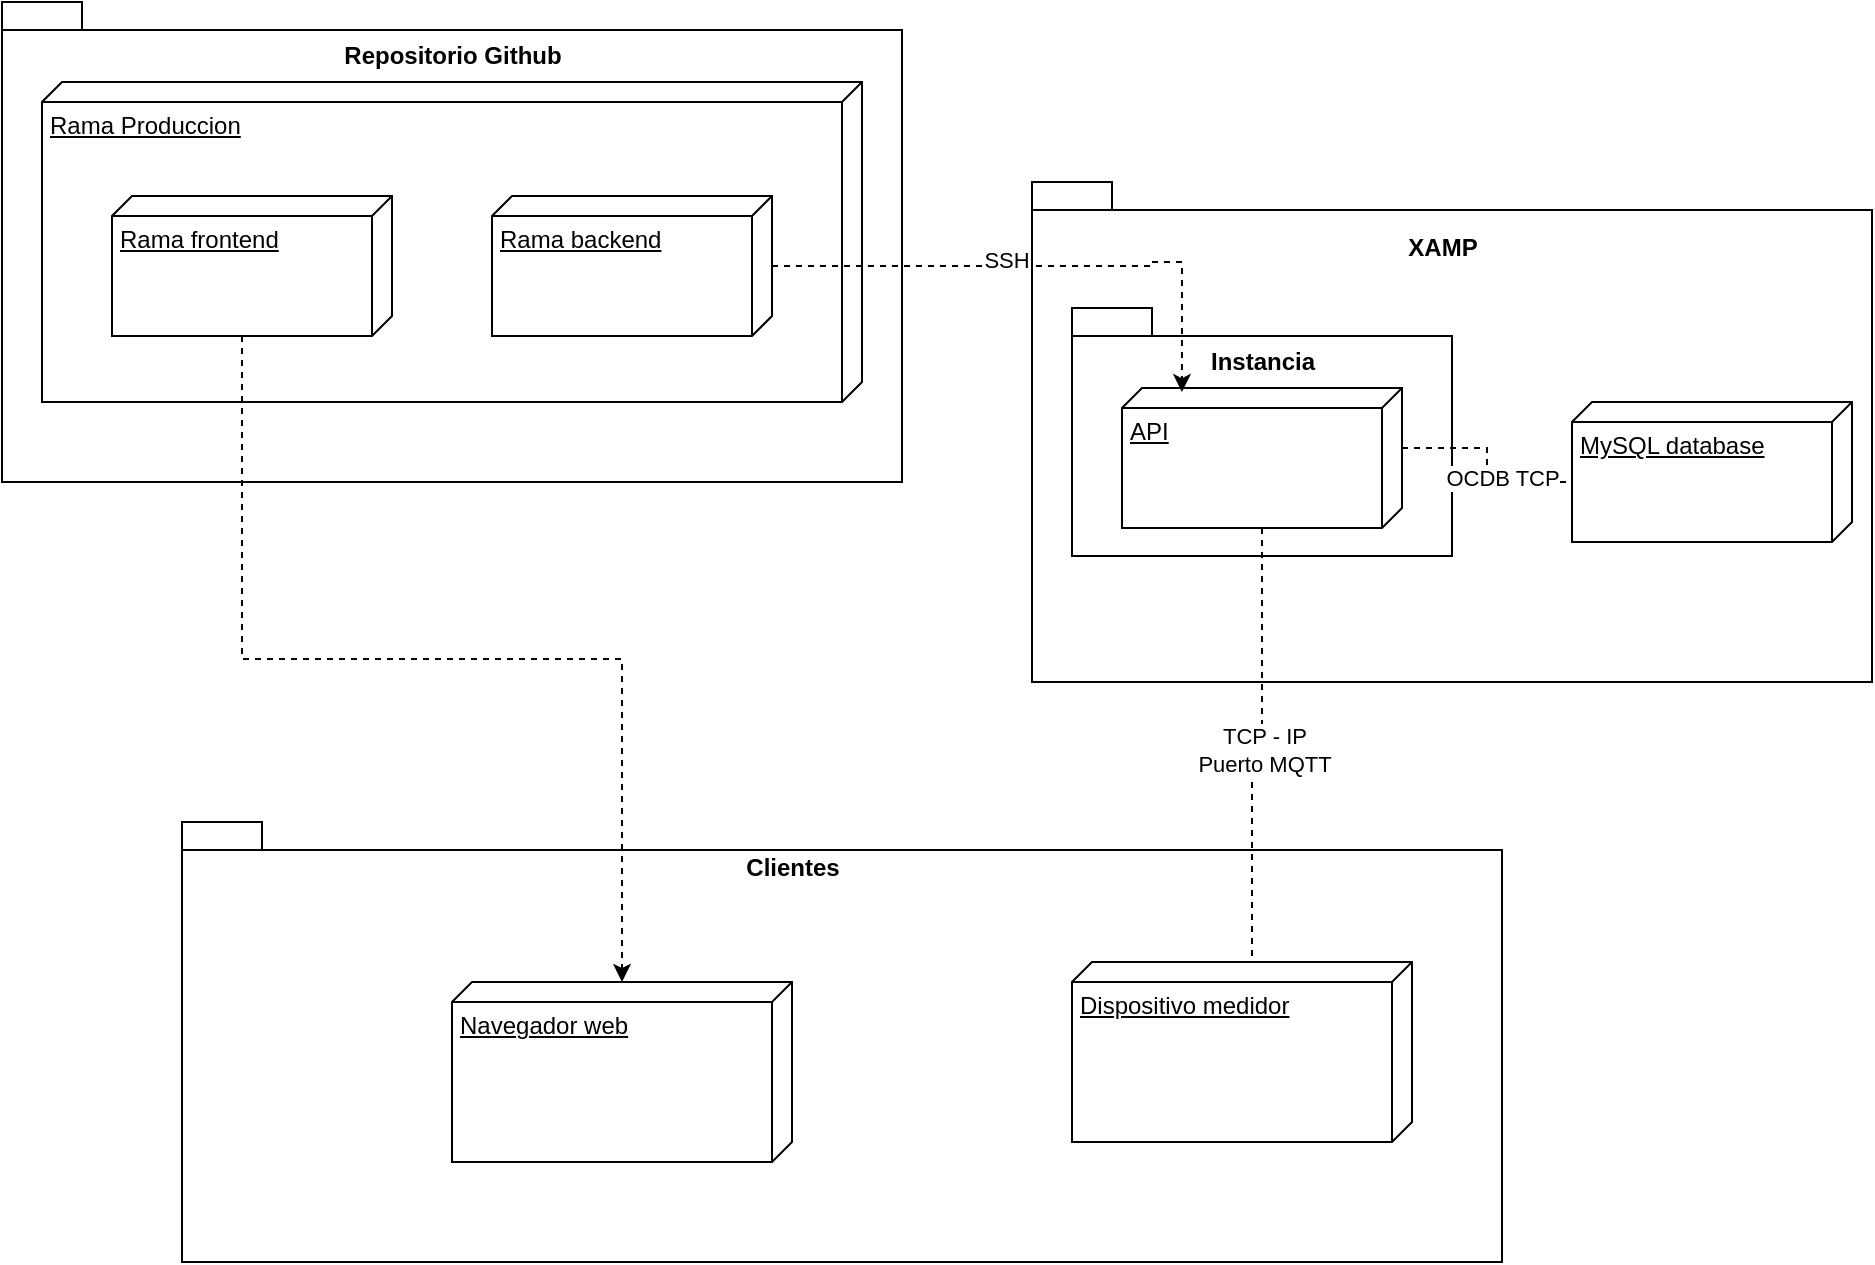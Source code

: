 <mxfile version="24.7.17">
  <diagram id="C5RBs43oDa-KdzZeNtuy" name="Page-1">
    <mxGraphModel dx="2333" dy="1267" grid="1" gridSize="10" guides="1" tooltips="1" connect="1" arrows="1" fold="1" page="1" pageScale="1" pageWidth="827" pageHeight="1169" math="0" shadow="0">
      <root>
        <mxCell id="WIyWlLk6GJQsqaUBKTNV-0" />
        <mxCell id="WIyWlLk6GJQsqaUBKTNV-1" parent="WIyWlLk6GJQsqaUBKTNV-0" />
        <mxCell id="-_XFBiAu8jGyydXAzHmL-97" value="" style="shape=folder;fontStyle=1;spacingTop=10;tabWidth=40;tabHeight=14;tabPosition=left;html=1;whiteSpace=wrap;" vertex="1" parent="WIyWlLk6GJQsqaUBKTNV-1">
          <mxGeometry x="455" y="370" width="450" height="240" as="geometry" />
        </mxCell>
        <mxCell id="-_XFBiAu8jGyydXAzHmL-98" value="Rama Produccion" style="verticalAlign=top;align=left;spacingTop=8;spacingLeft=2;spacingRight=12;shape=cube;size=10;direction=south;fontStyle=4;html=1;whiteSpace=wrap;" vertex="1" parent="WIyWlLk6GJQsqaUBKTNV-1">
          <mxGeometry x="475" y="410" width="410" height="160" as="geometry" />
        </mxCell>
        <mxCell id="-_XFBiAu8jGyydXAzHmL-99" value="" style="shape=folder;fontStyle=1;spacingTop=10;tabWidth=40;tabHeight=14;tabPosition=left;html=1;whiteSpace=wrap;" vertex="1" parent="WIyWlLk6GJQsqaUBKTNV-1">
          <mxGeometry x="545" y="780" width="660" height="220" as="geometry" />
        </mxCell>
        <mxCell id="-_XFBiAu8jGyydXAzHmL-100" value="Navegador web" style="verticalAlign=top;align=left;spacingTop=8;spacingLeft=2;spacingRight=12;shape=cube;size=10;direction=south;fontStyle=4;html=1;whiteSpace=wrap;" vertex="1" parent="WIyWlLk6GJQsqaUBKTNV-1">
          <mxGeometry x="680" y="860" width="170" height="90" as="geometry" />
        </mxCell>
        <mxCell id="-_XFBiAu8jGyydXAzHmL-101" value="Clientes" style="text;align=center;fontStyle=1;verticalAlign=middle;spacingLeft=3;spacingRight=3;strokeColor=none;rotatable=0;points=[[0,0.5],[1,0.5]];portConstraint=eastwest;html=1;" vertex="1" parent="WIyWlLk6GJQsqaUBKTNV-1">
          <mxGeometry x="810" y="790" width="80" height="26" as="geometry" />
        </mxCell>
        <mxCell id="-_XFBiAu8jGyydXAzHmL-103" value="Dispositivo medidor" style="verticalAlign=top;align=left;spacingTop=8;spacingLeft=2;spacingRight=12;shape=cube;size=10;direction=south;fontStyle=4;html=1;whiteSpace=wrap;" vertex="1" parent="WIyWlLk6GJQsqaUBKTNV-1">
          <mxGeometry x="990" y="850" width="170" height="90" as="geometry" />
        </mxCell>
        <mxCell id="-_XFBiAu8jGyydXAzHmL-104" value="Repositorio Github" style="text;align=center;fontStyle=1;verticalAlign=middle;spacingLeft=3;spacingRight=3;strokeColor=none;rotatable=0;points=[[0,0.5],[1,0.5]];portConstraint=eastwest;html=1;" vertex="1" parent="WIyWlLk6GJQsqaUBKTNV-1">
          <mxGeometry x="640" y="384" width="80" height="26" as="geometry" />
        </mxCell>
        <mxCell id="-_XFBiAu8jGyydXAzHmL-105" value="Rama frontend" style="verticalAlign=top;align=left;spacingTop=8;spacingLeft=2;spacingRight=12;shape=cube;size=10;direction=south;fontStyle=4;html=1;whiteSpace=wrap;" vertex="1" parent="WIyWlLk6GJQsqaUBKTNV-1">
          <mxGeometry x="510" y="467" width="140" height="70" as="geometry" />
        </mxCell>
        <mxCell id="-_XFBiAu8jGyydXAzHmL-106" value="Rama backend" style="verticalAlign=top;align=left;spacingTop=8;spacingLeft=2;spacingRight=12;shape=cube;size=10;direction=south;fontStyle=4;html=1;whiteSpace=wrap;" vertex="1" parent="WIyWlLk6GJQsqaUBKTNV-1">
          <mxGeometry x="700" y="467" width="140" height="70" as="geometry" />
        </mxCell>
        <mxCell id="-_XFBiAu8jGyydXAzHmL-107" value="" style="shape=folder;fontStyle=1;spacingTop=10;tabWidth=40;tabHeight=14;tabPosition=left;html=1;whiteSpace=wrap;" vertex="1" parent="WIyWlLk6GJQsqaUBKTNV-1">
          <mxGeometry x="970" y="460" width="420" height="250" as="geometry" />
        </mxCell>
        <mxCell id="-_XFBiAu8jGyydXAzHmL-108" value="XAMP" style="text;align=center;fontStyle=1;verticalAlign=middle;spacingLeft=3;spacingRight=3;strokeColor=none;rotatable=0;points=[[0,0.5],[1,0.5]];portConstraint=eastwest;html=1;" vertex="1" parent="WIyWlLk6GJQsqaUBKTNV-1">
          <mxGeometry x="1135" y="480" width="80" height="26" as="geometry" />
        </mxCell>
        <mxCell id="-_XFBiAu8jGyydXAzHmL-112" value="MySQL database" style="verticalAlign=top;align=left;spacingTop=8;spacingLeft=2;spacingRight=12;shape=cube;size=10;direction=south;fontStyle=4;html=1;whiteSpace=wrap;" vertex="1" parent="WIyWlLk6GJQsqaUBKTNV-1">
          <mxGeometry x="1240" y="570" width="140" height="70" as="geometry" />
        </mxCell>
        <mxCell id="-_XFBiAu8jGyydXAzHmL-113" value="" style="shape=folder;fontStyle=1;spacingTop=10;tabWidth=40;tabHeight=14;tabPosition=left;html=1;whiteSpace=wrap;" vertex="1" parent="WIyWlLk6GJQsqaUBKTNV-1">
          <mxGeometry x="990" y="523" width="190" height="124" as="geometry" />
        </mxCell>
        <mxCell id="-_XFBiAu8jGyydXAzHmL-114" value="Instancia" style="text;align=center;fontStyle=1;verticalAlign=middle;spacingLeft=3;spacingRight=3;strokeColor=none;rotatable=0;points=[[0,0.5],[1,0.5]];portConstraint=eastwest;html=1;" vertex="1" parent="WIyWlLk6GJQsqaUBKTNV-1">
          <mxGeometry x="1045" y="537" width="80" height="26" as="geometry" />
        </mxCell>
        <mxCell id="-_XFBiAu8jGyydXAzHmL-115" value="API" style="verticalAlign=top;align=left;spacingTop=8;spacingLeft=2;spacingRight=12;shape=cube;size=10;direction=south;fontStyle=4;html=1;whiteSpace=wrap;" vertex="1" parent="WIyWlLk6GJQsqaUBKTNV-1">
          <mxGeometry x="1015" y="563" width="140" height="70" as="geometry" />
        </mxCell>
        <mxCell id="-_XFBiAu8jGyydXAzHmL-116" style="edgeStyle=orthogonalEdgeStyle;rounded=0;orthogonalLoop=1;jettySize=auto;html=1;entryX=0;entryY=0;entryDx=0;entryDy=80;entryPerimeter=0;dashed=1;endArrow=none;endFill=0;" edge="1" parent="WIyWlLk6GJQsqaUBKTNV-1" source="-_XFBiAu8jGyydXAzHmL-115" target="-_XFBiAu8jGyydXAzHmL-103">
          <mxGeometry relative="1" as="geometry" />
        </mxCell>
        <mxCell id="-_XFBiAu8jGyydXAzHmL-117" value="&lt;div&gt;TCP - IP&lt;/div&gt;Puerto MQTT" style="edgeLabel;html=1;align=center;verticalAlign=middle;resizable=0;points=[];" vertex="1" connectable="0" parent="-_XFBiAu8jGyydXAzHmL-116">
          <mxGeometry x="-0.022" y="2" relative="1" as="geometry">
            <mxPoint x="1" as="offset" />
          </mxGeometry>
        </mxCell>
        <mxCell id="-_XFBiAu8jGyydXAzHmL-118" style="edgeStyle=orthogonalEdgeStyle;rounded=0;orthogonalLoop=1;jettySize=auto;html=1;entryX=0;entryY=0;entryDx=40;entryDy=140;entryPerimeter=0;dashed=1;endArrow=none;endFill=0;exitX=0;exitY=0;exitDx=30;exitDy=0;exitPerimeter=0;" edge="1" parent="WIyWlLk6GJQsqaUBKTNV-1" source="-_XFBiAu8jGyydXAzHmL-115" target="-_XFBiAu8jGyydXAzHmL-112">
          <mxGeometry relative="1" as="geometry">
            <mxPoint x="1095" y="643" as="sourcePoint" />
            <mxPoint x="1090" y="860" as="targetPoint" />
          </mxGeometry>
        </mxCell>
        <mxCell id="-_XFBiAu8jGyydXAzHmL-119" value="OCDB TCP" style="edgeLabel;html=1;align=center;verticalAlign=middle;resizable=0;points=[];" vertex="1" connectable="0" parent="-_XFBiAu8jGyydXAzHmL-118">
          <mxGeometry x="0.512" y="-3" relative="1" as="geometry">
            <mxPoint x="-10" y="-5" as="offset" />
          </mxGeometry>
        </mxCell>
        <mxCell id="-_XFBiAu8jGyydXAzHmL-126" style="edgeStyle=orthogonalEdgeStyle;rounded=0;orthogonalLoop=1;jettySize=auto;html=1;dashed=1;endArrow=classic;endFill=1;exitX=0;exitY=0;exitDx=70;exitDy=75;exitPerimeter=0;" edge="1" parent="WIyWlLk6GJQsqaUBKTNV-1" source="-_XFBiAu8jGyydXAzHmL-105" target="-_XFBiAu8jGyydXAzHmL-100">
          <mxGeometry relative="1" as="geometry">
            <mxPoint x="673.02" y="557.97" as="targetPoint" />
          </mxGeometry>
        </mxCell>
        <mxCell id="-_XFBiAu8jGyydXAzHmL-128" style="edgeStyle=orthogonalEdgeStyle;rounded=0;orthogonalLoop=1;jettySize=auto;html=1;entryX=0.029;entryY=0.786;entryDx=0;entryDy=0;entryPerimeter=0;dashed=1;endArrow=classic;endFill=1;" edge="1" parent="WIyWlLk6GJQsqaUBKTNV-1" source="-_XFBiAu8jGyydXAzHmL-106" target="-_XFBiAu8jGyydXAzHmL-115">
          <mxGeometry relative="1" as="geometry">
            <Array as="points">
              <mxPoint x="1030" y="502" />
              <mxPoint x="1030" y="500" />
              <mxPoint x="1045" y="500" />
            </Array>
          </mxGeometry>
        </mxCell>
        <mxCell id="-_XFBiAu8jGyydXAzHmL-129" value="SSH" style="edgeLabel;html=1;align=center;verticalAlign=middle;resizable=0;points=[];" vertex="1" connectable="0" parent="-_XFBiAu8jGyydXAzHmL-128">
          <mxGeometry x="-0.144" y="-1" relative="1" as="geometry">
            <mxPoint y="-4" as="offset" />
          </mxGeometry>
        </mxCell>
      </root>
    </mxGraphModel>
  </diagram>
</mxfile>
